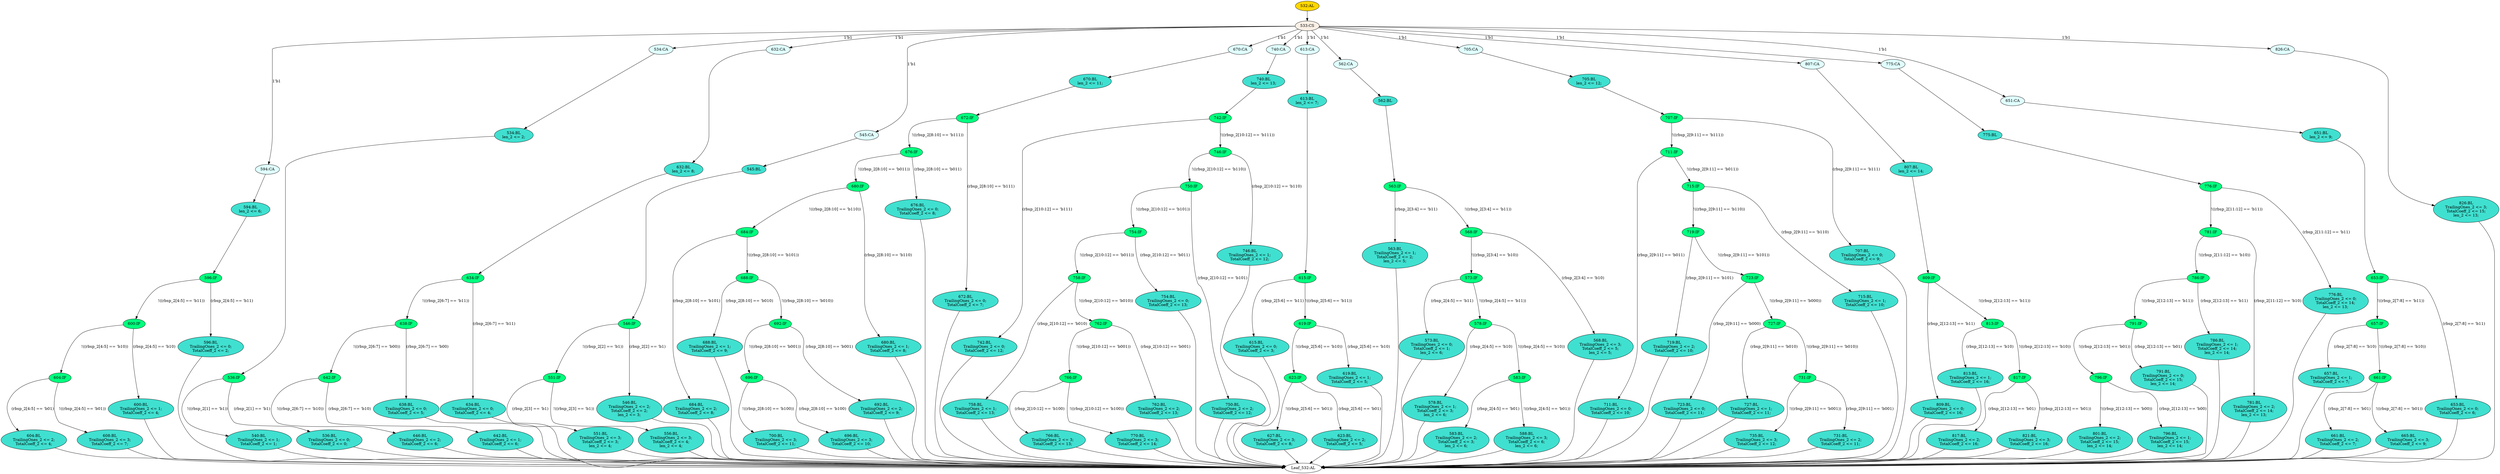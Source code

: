 strict digraph "" {
	node [label="\N"];
	"613:BL"	 [ast="<pyverilog.vparser.ast.Block object at 0x7f204c6dd0d0>",
		fillcolor=turquoise,
		label="613:BL
len_2 <= 7;",
		statements="[<pyverilog.vparser.ast.NonblockingSubstitution object at 0x7f204c598a50>]",
		style=filled,
		typ=Block];
	"615:IF"	 [ast="<pyverilog.vparser.ast.IfStatement object at 0x7f204c6dd510>",
		fillcolor=springgreen,
		label="615:IF",
		statements="[]",
		style=filled,
		typ=IfStatement];
	"613:BL" -> "615:IF"	 [cond="[]",
		lineno=None];
	"719:IF"	 [ast="<pyverilog.vparser.ast.IfStatement object at 0x7f204c6e0e90>",
		fillcolor=springgreen,
		label="719:IF",
		statements="[]",
		style=filled,
		typ=IfStatement];
	"719:BL"	 [ast="<pyverilog.vparser.ast.Block object at 0x7f204c735190>",
		fillcolor=turquoise,
		label="719:BL
TrailingOnes_2 <= 2;
TotalCoeff_2 <= 10;",
		statements="[<pyverilog.vparser.ast.NonblockingSubstitution object at 0x7f204c7351d0>, <pyverilog.vparser.ast.NonblockingSubstitution object \
at 0x7f204c735350>]",
		style=filled,
		typ=Block];
	"719:IF" -> "719:BL"	 [cond="['rbsp_2']",
		label="(rbsp_2[9:11] == 'b101)",
		lineno=719];
	"723:IF"	 [ast="<pyverilog.vparser.ast.IfStatement object at 0x7f204c6e0ed0>",
		fillcolor=springgreen,
		label="723:IF",
		statements="[]",
		style=filled,
		typ=IfStatement];
	"719:IF" -> "723:IF"	 [cond="['rbsp_2']",
		label="!((rbsp_2[9:11] == 'b101))",
		lineno=719];
	"758:IF"	 [ast="<pyverilog.vparser.ast.IfStatement object at 0x7f204c74edd0>",
		fillcolor=springgreen,
		label="758:IF",
		statements="[]",
		style=filled,
		typ=IfStatement];
	"758:BL"	 [ast="<pyverilog.vparser.ast.Block object at 0x7f204c749a90>",
		fillcolor=turquoise,
		label="758:BL
TrailingOnes_2 <= 1;
TotalCoeff_2 <= 13;",
		statements="[<pyverilog.vparser.ast.NonblockingSubstitution object at 0x7f204c749790>, <pyverilog.vparser.ast.NonblockingSubstitution object \
at 0x7f204c749910>]",
		style=filled,
		typ=Block];
	"758:IF" -> "758:BL"	 [cond="['rbsp_2']",
		label="(rbsp_2[10:12] == 'b010)",
		lineno=758];
	"762:IF"	 [ast="<pyverilog.vparser.ast.IfStatement object at 0x7f204c74ee10>",
		fillcolor=springgreen,
		label="762:IF",
		statements="[]",
		style=filled,
		typ=IfStatement];
	"758:IF" -> "762:IF"	 [cond="['rbsp_2']",
		label="!((rbsp_2[10:12] == 'b010))",
		lineno=758];
	"573:IF"	 [ast="<pyverilog.vparser.ast.IfStatement object at 0x7f204c735650>",
		fillcolor=springgreen,
		label="573:IF",
		statements="[]",
		style=filled,
		typ=IfStatement];
	"573:BL"	 [ast="<pyverilog.vparser.ast.Block object at 0x7f204c7227d0>",
		fillcolor=turquoise,
		label="573:BL
TrailingOnes_2 <= 0;
TotalCoeff_2 <= 1;
len_2 <= 6;",
		statements="[<pyverilog.vparser.ast.NonblockingSubstitution object at 0x7f204c722810>, <pyverilog.vparser.ast.NonblockingSubstitution object \
at 0x7f204c722990>, <pyverilog.vparser.ast.NonblockingSubstitution object at 0x7f204c722b10>]",
		style=filled,
		typ=Block];
	"573:IF" -> "573:BL"	 [cond="['rbsp_2']",
		label="(rbsp_2[4:5] == 'b11)",
		lineno=573];
	"578:IF"	 [ast="<pyverilog.vparser.ast.IfStatement object at 0x7f204c735690>",
		fillcolor=springgreen,
		label="578:IF",
		statements="[]",
		style=filled,
		typ=IfStatement];
	"573:IF" -> "578:IF"	 [cond="['rbsp_2']",
		label="!((rbsp_2[4:5] == 'b11))",
		lineno=573];
	"578:BL"	 [ast="<pyverilog.vparser.ast.Block object at 0x7f204c7221d0>",
		fillcolor=turquoise,
		label="578:BL
TrailingOnes_2 <= 1;
TotalCoeff_2 <= 3;
len_2 <= 6;",
		statements="[<pyverilog.vparser.ast.NonblockingSubstitution object at 0x7f204c722210>, <pyverilog.vparser.ast.NonblockingSubstitution object \
at 0x7f204c722390>, <pyverilog.vparser.ast.NonblockingSubstitution object at 0x7f204c722510>]",
		style=filled,
		typ=Block];
	"Leaf_532:AL"	 [def_var="['TotalCoeff_2', 'TrailingOnes_2', 'len_2']",
		label="Leaf_532:AL"];
	"578:BL" -> "Leaf_532:AL"	 [cond="[]",
		lineno=None];
	"813:BL"	 [ast="<pyverilog.vparser.ast.Block object at 0x7f204c737110>",
		fillcolor=turquoise,
		label="813:BL
TrailingOnes_2 <= 1;
TotalCoeff_2 <= 16;",
		statements="[<pyverilog.vparser.ast.NonblockingSubstitution object at 0x7f204c722dd0>, <pyverilog.vparser.ast.NonblockingSubstitution object \
at 0x7f204c722f50>]",
		style=filled,
		typ=Block];
	"813:BL" -> "Leaf_532:AL"	 [cond="[]",
		lineno=None];
	"796:IF"	 [ast="<pyverilog.vparser.ast.IfStatement object at 0x7f204c737150>",
		fillcolor=springgreen,
		label="796:IF",
		statements="[]",
		style=filled,
		typ=IfStatement];
	"801:BL"	 [ast="<pyverilog.vparser.ast.Block object at 0x7f204c737190>",
		fillcolor=turquoise,
		label="801:BL
TrailingOnes_2 <= 2;
TotalCoeff_2 <= 15;
len_2 <= 14;",
		statements="[<pyverilog.vparser.ast.NonblockingSubstitution object at 0x7f204c7371d0>, <pyverilog.vparser.ast.NonblockingSubstitution object \
at 0x7f204c737350>, <pyverilog.vparser.ast.NonblockingSubstitution object at 0x7f204c7374d0>]",
		style=filled,
		typ=Block];
	"796:IF" -> "801:BL"	 [cond="['rbsp_2']",
		label="!((rbsp_2[12:13] == 'b00))",
		lineno=796];
	"796:BL"	 [ast="<pyverilog.vparser.ast.Block object at 0x7f204c737610>",
		fillcolor=turquoise,
		label="796:BL
TrailingOnes_2 <= 1;
TotalCoeff_2 <= 15;
len_2 <= 14;",
		statements="[<pyverilog.vparser.ast.NonblockingSubstitution object at 0x7f204c737650>, <pyverilog.vparser.ast.NonblockingSubstitution object \
at 0x7f204c7377d0>, <pyverilog.vparser.ast.NonblockingSubstitution object at 0x7f204c737950>]",
		style=filled,
		typ=Block];
	"796:IF" -> "796:BL"	 [cond="['rbsp_2']",
		label="(rbsp_2[12:13] == 'b00)",
		lineno=796];
	"646:BL"	 [ast="<pyverilog.vparser.ast.Block object at 0x7f204c737f10>",
		fillcolor=turquoise,
		label="646:BL
TrailingOnes_2 <= 2;
TotalCoeff_2 <= 6;",
		statements="[<pyverilog.vparser.ast.NonblockingSubstitution object at 0x7f204c737c10>, <pyverilog.vparser.ast.NonblockingSubstitution object \
at 0x7f204c737d90>]",
		style=filled,
		typ=Block];
	"646:BL" -> "Leaf_532:AL"	 [cond="[]",
		lineno=None];
	"711:IF"	 [ast="<pyverilog.vparser.ast.IfStatement object at 0x7f204c561f50>",
		fillcolor=springgreen,
		label="711:IF",
		statements="[]",
		style=filled,
		typ=IfStatement];
	"711:BL"	 [ast="<pyverilog.vparser.ast.Block object at 0x7f204c56a190>",
		fillcolor=turquoise,
		label="711:BL
TrailingOnes_2 <= 0;
TotalCoeff_2 <= 10;",
		statements="[<pyverilog.vparser.ast.NonblockingSubstitution object at 0x7f204c56a1d0>, <pyverilog.vparser.ast.NonblockingSubstitution object \
at 0x7f204c56a350>]",
		style=filled,
		typ=Block];
	"711:IF" -> "711:BL"	 [cond="['rbsp_2']",
		label="(rbsp_2[9:11] == 'b011)",
		lineno=711];
	"715:IF"	 [ast="<pyverilog.vparser.ast.IfStatement object at 0x7f204c561f90>",
		fillcolor=springgreen,
		label="715:IF",
		statements="[]",
		style=filled,
		typ=IfStatement];
	"711:IF" -> "715:IF"	 [cond="['rbsp_2']",
		label="!((rbsp_2[9:11] == 'b011))",
		lineno=711];
	"700:BL"	 [ast="<pyverilog.vparser.ast.Block object at 0x7f204c745150>",
		fillcolor=turquoise,
		label="700:BL
TrailingOnes_2 <= 3;
TotalCoeff_2 <= 11;",
		statements="[<pyverilog.vparser.ast.NonblockingSubstitution object at 0x7f204c745190>, <pyverilog.vparser.ast.NonblockingSubstitution object \
at 0x7f204c745310>]",
		style=filled,
		typ=Block];
	"700:BL" -> "Leaf_532:AL"	 [cond="[]",
		lineno=None];
	"540:BL"	 [ast="<pyverilog.vparser.ast.Block object at 0x7f204c754950>",
		fillcolor=turquoise,
		label="540:BL
TrailingOnes_2 <= 1;
TotalCoeff_2 <= 1;",
		statements="[<pyverilog.vparser.ast.NonblockingSubstitution object at 0x7f204c754650>, <pyverilog.vparser.ast.NonblockingSubstitution object \
at 0x7f204c7547d0>]",
		style=filled,
		typ=Block];
	"540:BL" -> "Leaf_532:AL"	 [cond="[]",
		lineno=None];
	"583:BL"	 [ast="<pyverilog.vparser.ast.Block object at 0x7f204c735b90>",
		fillcolor=turquoise,
		label="583:BL
TrailingOnes_2 <= 2;
TotalCoeff_2 <= 3;
len_2 <= 6;",
		statements="[<pyverilog.vparser.ast.NonblockingSubstitution object at 0x7f204c735bd0>, <pyverilog.vparser.ast.NonblockingSubstitution object \
at 0x7f204c735d50>, <pyverilog.vparser.ast.NonblockingSubstitution object at 0x7f204c735ed0>]",
		style=filled,
		typ=Block];
	"583:BL" -> "Leaf_532:AL"	 [cond="[]",
		lineno=None];
	"707:BL"	 [ast="<pyverilog.vparser.ast.Block object at 0x7f204c754c90>",
		fillcolor=turquoise,
		label="707:BL
TrailingOnes_2 <= 0;
TotalCoeff_2 <= 9;",
		statements="[<pyverilog.vparser.ast.NonblockingSubstitution object at 0x7f204c754990>, <pyverilog.vparser.ast.NonblockingSubstitution object \
at 0x7f204c754b10>]",
		style=filled,
		typ=Block];
	"707:BL" -> "Leaf_532:AL"	 [cond="[]",
		lineno=None];
	"604:BL"	 [ast="<pyverilog.vparser.ast.Block object at 0x7f204c754fd0>",
		fillcolor=turquoise,
		label="604:BL
TrailingOnes_2 <= 2;
TotalCoeff_2 <= 4;",
		statements="[<pyverilog.vparser.ast.NonblockingSubstitution object at 0x7f204c754cd0>, <pyverilog.vparser.ast.NonblockingSubstitution object \
at 0x7f204c754e50>]",
		style=filled,
		typ=Block];
	"604:BL" -> "Leaf_532:AL"	 [cond="[]",
		lineno=None];
	"754:BL"	 [ast="<pyverilog.vparser.ast.Block object at 0x7f204c727350>",
		fillcolor=turquoise,
		label="754:BL
TrailingOnes_2 <= 0;
TotalCoeff_2 <= 13;",
		statements="[<pyverilog.vparser.ast.NonblockingSubstitution object at 0x7f204c727050>, <pyverilog.vparser.ast.NonblockingSubstitution object \
at 0x7f204c7271d0>]",
		style=filled,
		typ=Block];
	"754:BL" -> "Leaf_532:AL"	 [cond="[]",
		lineno=None];
	"758:BL" -> "Leaf_532:AL"	 [cond="[]",
		lineno=None];
	"623:IF"	 [ast="<pyverilog.vparser.ast.IfStatement object at 0x7f204c6ddc50>",
		fillcolor=springgreen,
		label="623:IF",
		statements="[]",
		style=filled,
		typ=IfStatement];
	"627:BL"	 [ast="<pyverilog.vparser.ast.Block object at 0x7f204c6ddc90>",
		fillcolor=turquoise,
		label="627:BL
TrailingOnes_2 <= 3;
TotalCoeff_2 <= 8;",
		statements="[<pyverilog.vparser.ast.NonblockingSubstitution object at 0x7f204c6ddcd0>, <pyverilog.vparser.ast.NonblockingSubstitution object \
at 0x7f204c6dde50>]",
		style=filled,
		typ=Block];
	"623:IF" -> "627:BL"	 [cond="['rbsp_2']",
		label="!((rbsp_2[5:6] == 'b01))",
		lineno=623];
	"623:BL"	 [ast="<pyverilog.vparser.ast.Block object at 0x7f204c6e0050>",
		fillcolor=turquoise,
		label="623:BL
TrailingOnes_2 <= 2;
TotalCoeff_2 <= 5;",
		statements="[<pyverilog.vparser.ast.NonblockingSubstitution object at 0x7f204c6e0090>, <pyverilog.vparser.ast.NonblockingSubstitution object \
at 0x7f204c6e0210>]",
		style=filled,
		typ=Block];
	"623:IF" -> "623:BL"	 [cond="['rbsp_2']",
		label="(rbsp_2[5:6] == 'b01)",
		lineno=623];
	"742:BL"	 [ast="<pyverilog.vparser.ast.Block object at 0x7f204c727690>",
		fillcolor=turquoise,
		label="742:BL
TrailingOnes_2 <= 0;
TotalCoeff_2 <= 12;",
		statements="[<pyverilog.vparser.ast.NonblockingSubstitution object at 0x7f204c727390>, <pyverilog.vparser.ast.NonblockingSubstitution object \
at 0x7f204c727510>]",
		style=filled,
		typ=Block];
	"742:BL" -> "Leaf_532:AL"	 [cond="[]",
		lineno=None];
	"661:BL"	 [ast="<pyverilog.vparser.ast.Block object at 0x7f204c7279d0>",
		fillcolor=turquoise,
		label="661:BL
TrailingOnes_2 <= 2;
TotalCoeff_2 <= 7;",
		statements="[<pyverilog.vparser.ast.NonblockingSubstitution object at 0x7f204c7276d0>, <pyverilog.vparser.ast.NonblockingSubstitution object \
at 0x7f204c727850>]",
		style=filled,
		typ=Block];
	"661:BL" -> "Leaf_532:AL"	 [cond="[]",
		lineno=None];
	"594:CA"	 [ast="<pyverilog.vparser.ast.Case object at 0x7f204c727a10>",
		fillcolor=lightcyan,
		label="594:CA",
		statements="[]",
		style=filled,
		typ=Case];
	"594:BL"	 [ast="<pyverilog.vparser.ast.Block object at 0x7f204c727b10>",
		fillcolor=turquoise,
		label="594:BL
len_2 <= 6;",
		statements="[<pyverilog.vparser.ast.NonblockingSubstitution object at 0x7f204c727b50>]",
		style=filled,
		typ=Block];
	"594:CA" -> "594:BL"	 [cond="[]",
		lineno=None];
	"670:BL"	 [ast="<pyverilog.vparser.ast.Block object at 0x7f204c72cad0>",
		fillcolor=turquoise,
		label="670:BL
len_2 <= 11;",
		statements="[<pyverilog.vparser.ast.NonblockingSubstitution object at 0x7f204c72cb10>]",
		style=filled,
		typ=Block];
	"672:IF"	 [ast="<pyverilog.vparser.ast.IfStatement object at 0x7f204c737f50>",
		fillcolor=springgreen,
		label="672:IF",
		statements="[]",
		style=filled,
		typ=IfStatement];
	"670:BL" -> "672:IF"	 [cond="[]",
		lineno=None];
	"786:IF"	 [ast="<pyverilog.vparser.ast.IfStatement object at 0x7f204c73ac50>",
		fillcolor=springgreen,
		label="786:IF",
		statements="[]",
		style=filled,
		typ=IfStatement];
	"791:IF"	 [ast="<pyverilog.vparser.ast.IfStatement object at 0x7f204c73ac90>",
		fillcolor=springgreen,
		label="791:IF",
		statements="[]",
		style=filled,
		typ=IfStatement];
	"786:IF" -> "791:IF"	 [cond="['rbsp_2']",
		label="!((rbsp_2[12:13] == 'b11))",
		lineno=786];
	"786:BL"	 [ast="<pyverilog.vparser.ast.Block object at 0x7f204c741310>",
		fillcolor=turquoise,
		label="786:BL
TrailingOnes_2 <= 1;
TotalCoeff_2 <= 14;
len_2 <= 14;",
		statements="[<pyverilog.vparser.ast.NonblockingSubstitution object at 0x7f204c741350>, <pyverilog.vparser.ast.NonblockingSubstitution object \
at 0x7f204c7414d0>, <pyverilog.vparser.ast.NonblockingSubstitution object at 0x7f204c741650>]",
		style=filled,
		typ=Block];
	"786:IF" -> "786:BL"	 [cond="['rbsp_2']",
		label="(rbsp_2[12:13] == 'b11)",
		lineno=786];
	"807:BL"	 [ast="<pyverilog.vparser.ast.Block object at 0x7f204c741a50>",
		fillcolor=turquoise,
		label="807:BL
len_2 <= 14;",
		statements="[<pyverilog.vparser.ast.NonblockingSubstitution object at 0x7f204c741910>]",
		style=filled,
		typ=Block];
	"809:IF"	 [ast="<pyverilog.vparser.ast.IfStatement object at 0x7f204c741a90>",
		fillcolor=springgreen,
		label="809:IF",
		statements="[]",
		style=filled,
		typ=IfStatement];
	"807:BL" -> "809:IF"	 [cond="[]",
		lineno=None];
	"583:IF"	 [ast="<pyverilog.vparser.ast.IfStatement object at 0x7f204c7356d0>",
		fillcolor=springgreen,
		label="583:IF",
		statements="[]",
		style=filled,
		typ=IfStatement];
	"583:IF" -> "583:BL"	 [cond="['rbsp_2']",
		label="(rbsp_2[4:5] == 'b01)",
		lineno=583];
	"588:BL"	 [ast="<pyverilog.vparser.ast.Block object at 0x7f204c735710>",
		fillcolor=turquoise,
		label="588:BL
TrailingOnes_2 <= 3;
TotalCoeff_2 <= 6;
len_2 <= 6;",
		statements="[<pyverilog.vparser.ast.NonblockingSubstitution object at 0x7f204c735750>, <pyverilog.vparser.ast.NonblockingSubstitution object \
at 0x7f204c7358d0>, <pyverilog.vparser.ast.NonblockingSubstitution object at 0x7f204c735a50>]",
		style=filled,
		typ=Block];
	"583:IF" -> "588:BL"	 [cond="['rbsp_2']",
		label="!((rbsp_2[4:5] == 'b01))",
		lineno=583];
	"727:BL"	 [ast="<pyverilog.vparser.ast.Block object at 0x7f204c7447d0>",
		fillcolor=turquoise,
		label="727:BL
TrailingOnes_2 <= 1;
TotalCoeff_2 <= 11;",
		statements="[<pyverilog.vparser.ast.NonblockingSubstitution object at 0x7f204c744810>, <pyverilog.vparser.ast.NonblockingSubstitution object \
at 0x7f204c744990>]",
		style=filled,
		typ=Block];
	"727:BL" -> "Leaf_532:AL"	 [cond="[]",
		lineno=None];
	"596:IF"	 [ast="<pyverilog.vparser.ast.IfStatement object at 0x7f204c727c90>",
		fillcolor=springgreen,
		label="596:IF",
		statements="[]",
		style=filled,
		typ=IfStatement];
	"594:BL" -> "596:IF"	 [cond="[]",
		lineno=None];
	"775:BL"	 [ast="<pyverilog.vparser.ast.Block object at 0x7f204c74ad10>",
		fillcolor=turquoise,
		label="775:BL",
		statements="[]",
		style=filled,
		typ=Block];
	"776:IF"	 [ast="<pyverilog.vparser.ast.IfStatement object at 0x7f204c74ad50>",
		fillcolor=springgreen,
		label="776:IF",
		statements="[]",
		style=filled,
		typ=IfStatement];
	"775:BL" -> "776:IF"	 [cond="[]",
		lineno=None];
	"719:BL" -> "Leaf_532:AL"	 [cond="[]",
		lineno=None];
	"791:IF" -> "796:IF"	 [cond="['rbsp_2']",
		label="!((rbsp_2[12:13] == 'b01))",
		lineno=791];
	"791:BL"	 [ast="<pyverilog.vparser.ast.Block object at 0x7f204c73acd0>",
		fillcolor=turquoise,
		label="791:BL
TrailingOnes_2 <= 0;
TotalCoeff_2 <= 15;
len_2 <= 14;",
		statements="[<pyverilog.vparser.ast.NonblockingSubstitution object at 0x7f204c73ad10>, <pyverilog.vparser.ast.NonblockingSubstitution object \
at 0x7f204c73ae90>, <pyverilog.vparser.ast.NonblockingSubstitution object at 0x7f204c741050>]",
		style=filled,
		typ=Block];
	"791:IF" -> "791:BL"	 [cond="['rbsp_2']",
		label="(rbsp_2[12:13] == 'b01)",
		lineno=791];
	"766:IF"	 [ast="<pyverilog.vparser.ast.IfStatement object at 0x7f204c723a10>",
		fillcolor=springgreen,
		label="766:IF",
		statements="[]",
		style=filled,
		typ=IfStatement];
	"766:BL"	 [ast="<pyverilog.vparser.ast.Block object at 0x7f204c723d90>",
		fillcolor=turquoise,
		label="766:BL
TrailingOnes_2 <= 3;
TotalCoeff_2 <= 13;",
		statements="[<pyverilog.vparser.ast.NonblockingSubstitution object at 0x7f204c723dd0>, <pyverilog.vparser.ast.NonblockingSubstitution object \
at 0x7f204c723f50>]",
		style=filled,
		typ=Block];
	"766:IF" -> "766:BL"	 [cond="['rbsp_2']",
		label="(rbsp_2[10:12] == 'b100)",
		lineno=766];
	"770:BL"	 [ast="<pyverilog.vparser.ast.Block object at 0x7f204c723a50>",
		fillcolor=turquoise,
		label="770:BL
TrailingOnes_2 <= 3;
TotalCoeff_2 <= 14;",
		statements="[<pyverilog.vparser.ast.NonblockingSubstitution object at 0x7f204c723a90>, <pyverilog.vparser.ast.NonblockingSubstitution object \
at 0x7f204c723c10>]",
		style=filled,
		typ=Block];
	"766:IF" -> "770:BL"	 [cond="['rbsp_2']",
		label="!((rbsp_2[10:12] == 'b100))",
		lineno=766];
	"642:IF"	 [ast="<pyverilog.vparser.ast.IfStatement object at 0x7f204c749290>",
		fillcolor=springgreen,
		label="642:IF",
		statements="[]",
		style=filled,
		typ=IfStatement];
	"642:IF" -> "646:BL"	 [cond="['rbsp_2']",
		label="!((rbsp_2[6:7] == 'b10))",
		lineno=642];
	"642:BL"	 [ast="<pyverilog.vparser.ast.Block object at 0x7f204c7492d0>",
		fillcolor=turquoise,
		label="642:BL
TrailingOnes_2 <= 1;
TotalCoeff_2 <= 6;",
		statements="[<pyverilog.vparser.ast.NonblockingSubstitution object at 0x7f204c749310>, <pyverilog.vparser.ast.NonblockingSubstitution object \
at 0x7f204c749490>]",
		style=filled,
		typ=Block];
	"642:IF" -> "642:BL"	 [cond="['rbsp_2']",
		label="(rbsp_2[6:7] == 'b10)",
		lineno=642];
	"563:BL"	 [ast="<pyverilog.vparser.ast.Block object at 0x7f204c72a1d0>",
		fillcolor=turquoise,
		label="563:BL
TrailingOnes_2 <= 1;
TotalCoeff_2 <= 2;
len_2 <= 5;",
		statements="[<pyverilog.vparser.ast.NonblockingSubstitution object at 0x7f204c72a210>, <pyverilog.vparser.ast.NonblockingSubstitution object \
at 0x7f204c72a390>, <pyverilog.vparser.ast.NonblockingSubstitution object at 0x7f204c72a510>]",
		style=filled,
		typ=Block];
	"563:BL" -> "Leaf_532:AL"	 [cond="[]",
		lineno=None];
	"627:BL" -> "Leaf_532:AL"	 [cond="[]",
		lineno=None];
	"534:CA"	 [ast="<pyverilog.vparser.ast.Case object at 0x7f204c749ad0>",
		fillcolor=lightcyan,
		label="534:CA",
		statements="[]",
		style=filled,
		typ=Case];
	"534:BL"	 [ast="<pyverilog.vparser.ast.Block object at 0x7f204c749bd0>",
		fillcolor=turquoise,
		label="534:BL
len_2 <= 2;",
		statements="[<pyverilog.vparser.ast.NonblockingSubstitution object at 0x7f204c749c10>]",
		style=filled,
		typ=Block];
	"534:CA" -> "534:BL"	 [cond="[]",
		lineno=None];
	"632:BL"	 [ast="<pyverilog.vparser.ast.Block object at 0x7f204c74e390>",
		fillcolor=turquoise,
		label="632:BL
len_2 <= 8;",
		statements="[<pyverilog.vparser.ast.NonblockingSubstitution object at 0x7f204c74e250>]",
		style=filled,
		typ=Block];
	"634:IF"	 [ast="<pyverilog.vparser.ast.IfStatement object at 0x7f204c74e3d0>",
		fillcolor=springgreen,
		label="634:IF",
		statements="[]",
		style=filled,
		typ=IfStatement];
	"632:BL" -> "634:IF"	 [cond="[]",
		lineno=None];
	"588:BL" -> "Leaf_532:AL"	 [cond="[]",
		lineno=None];
	"604:IF"	 [ast="<pyverilog.vparser.ast.IfStatement object at 0x7f204c727d10>",
		fillcolor=springgreen,
		label="604:IF",
		statements="[]",
		style=filled,
		typ=IfStatement];
	"604:IF" -> "604:BL"	 [cond="['rbsp_2']",
		label="(rbsp_2[4:5] == 'b01)",
		lineno=604];
	"608:BL"	 [ast="<pyverilog.vparser.ast.Block object at 0x7f204c727d50>",
		fillcolor=turquoise,
		label="608:BL
TrailingOnes_2 <= 3;
TotalCoeff_2 <= 7;",
		statements="[<pyverilog.vparser.ast.NonblockingSubstitution object at 0x7f204c727d90>, <pyverilog.vparser.ast.NonblockingSubstitution object \
at 0x7f204c727f10>]",
		style=filled,
		typ=Block];
	"604:IF" -> "608:BL"	 [cond="['rbsp_2']",
		label="!((rbsp_2[4:5] == 'b01))",
		lineno=604];
	"632:CA"	 [ast="<pyverilog.vparser.ast.Case object at 0x7f204c561250>",
		fillcolor=lightcyan,
		label="632:CA",
		statements="[]",
		style=filled,
		typ=Case];
	"632:CA" -> "632:BL"	 [cond="[]",
		lineno=None];
	"676:IF"	 [ast="<pyverilog.vparser.ast.IfStatement object at 0x7f204c737f90>",
		fillcolor=springgreen,
		label="676:IF",
		statements="[]",
		style=filled,
		typ=IfStatement];
	"680:IF"	 [ast="<pyverilog.vparser.ast.IfStatement object at 0x7f204c737fd0>",
		fillcolor=springgreen,
		label="680:IF",
		statements="[]",
		style=filled,
		typ=IfStatement];
	"676:IF" -> "680:IF"	 [cond="['rbsp_2']",
		label="!((rbsp_2[8:10] == 'b011))",
		lineno=676];
	"676:BL"	 [ast="<pyverilog.vparser.ast.Block object at 0x7f204c73bc90>",
		fillcolor=turquoise,
		label="676:BL
TrailingOnes_2 <= 0;
TotalCoeff_2 <= 8;",
		statements="[<pyverilog.vparser.ast.NonblockingSubstitution object at 0x7f204c73bcd0>, <pyverilog.vparser.ast.NonblockingSubstitution object \
at 0x7f204c73be50>]",
		style=filled,
		typ=Block];
	"676:IF" -> "676:BL"	 [cond="['rbsp_2']",
		label="(rbsp_2[8:10] == 'b011)",
		lineno=676];
	"696:BL"	 [ast="<pyverilog.vparser.ast.Block object at 0x7f204c745490>",
		fillcolor=turquoise,
		label="696:BL
TrailingOnes_2 <= 3;
TotalCoeff_2 <= 10;",
		statements="[<pyverilog.vparser.ast.NonblockingSubstitution object at 0x7f204c7454d0>, <pyverilog.vparser.ast.NonblockingSubstitution object \
at 0x7f204c745650>]",
		style=filled,
		typ=Block];
	"696:BL" -> "Leaf_532:AL"	 [cond="[]",
		lineno=None];
	"600:IF"	 [ast="<pyverilog.vparser.ast.IfStatement object at 0x7f204c727cd0>",
		fillcolor=springgreen,
		label="600:IF",
		statements="[]",
		style=filled,
		typ=IfStatement];
	"600:IF" -> "604:IF"	 [cond="['rbsp_2']",
		label="!((rbsp_2[4:5] == 'b10))",
		lineno=600];
	"600:BL"	 [ast="<pyverilog.vparser.ast.Block object at 0x7f204c73a250>",
		fillcolor=turquoise,
		label="600:BL
TrailingOnes_2 <= 1;
TotalCoeff_2 <= 4;",
		statements="[<pyverilog.vparser.ast.NonblockingSubstitution object at 0x7f204c73a290>, <pyverilog.vparser.ast.NonblockingSubstitution object \
at 0x7f204c73a410>]",
		style=filled,
		typ=Block];
	"600:IF" -> "600:BL"	 [cond="['rbsp_2']",
		label="(rbsp_2[4:5] == 'b10)",
		lineno=600];
	"545:CA"	 [ast="<pyverilog.vparser.ast.Case object at 0x7f204c72a7d0>",
		fillcolor=lightcyan,
		label="545:CA",
		statements="[]",
		style=filled,
		typ=Case];
	"545:BL"	 [ast="<pyverilog.vparser.ast.Block object at 0x7f204c72a8d0>",
		fillcolor=turquoise,
		label="545:BL",
		statements="[]",
		style=filled,
		typ=Block];
	"545:CA" -> "545:BL"	 [cond="[]",
		lineno=None];
	"670:CA"	 [ast="<pyverilog.vparser.ast.Case object at 0x7f204c72c9d0>",
		fillcolor=lightcyan,
		label="670:CA",
		statements="[]",
		style=filled,
		typ=Case];
	"670:CA" -> "670:BL"	 [cond="[]",
		lineno=None];
	"657:BL"	 [ast="<pyverilog.vparser.ast.Block object at 0x7f204c72cf50>",
		fillcolor=turquoise,
		label="657:BL
TrailingOnes_2 <= 1;
TotalCoeff_2 <= 7;",
		statements="[<pyverilog.vparser.ast.NonblockingSubstitution object at 0x7f204c72cc50>, <pyverilog.vparser.ast.NonblockingSubstitution object \
at 0x7f204c72cdd0>]",
		style=filled,
		typ=Block];
	"657:BL" -> "Leaf_532:AL"	 [cond="[]",
		lineno=None];
	"801:BL" -> "Leaf_532:AL"	 [cond="[]",
		lineno=None];
	"661:IF"	 [ast="<pyverilog.vparser.ast.IfStatement object at 0x7f204c72cf90>",
		fillcolor=springgreen,
		label="661:IF",
		statements="[]",
		style=filled,
		typ=IfStatement];
	"661:IF" -> "661:BL"	 [cond="['rbsp_2']",
		label="(rbsp_2[7:8] == 'b01)",
		lineno=661];
	"665:BL"	 [ast="<pyverilog.vparser.ast.Block object at 0x7f204c72cfd0>",
		fillcolor=turquoise,
		label="665:BL
TrailingOnes_2 <= 3;
TotalCoeff_2 <= 9;",
		statements="[<pyverilog.vparser.ast.NonblockingSubstitution object at 0x7f204c556050>, <pyverilog.vparser.ast.NonblockingSubstitution object \
at 0x7f204c5561d0>]",
		style=filled,
		typ=Block];
	"661:IF" -> "665:BL"	 [cond="['rbsp_2']",
		label="!((rbsp_2[7:8] == 'b01))",
		lineno=661];
	"740:BL"	 [ast="<pyverilog.vparser.ast.Block object at 0x7f204c556610>",
		fillcolor=turquoise,
		label="740:BL
len_2 <= 13;",
		statements="[<pyverilog.vparser.ast.NonblockingSubstitution object at 0x7f204c5564d0>]",
		style=filled,
		typ=Block];
	"742:IF"	 [ast="<pyverilog.vparser.ast.IfStatement object at 0x7f204c556650>",
		fillcolor=springgreen,
		label="742:IF",
		statements="[]",
		style=filled,
		typ=IfStatement];
	"740:BL" -> "742:IF"	 [cond="[]",
		lineno=None];
	"766:BL" -> "Leaf_532:AL"	 [cond="[]",
		lineno=None];
	"731:IF"	 [ast="<pyverilog.vparser.ast.IfStatement object at 0x7f204c6e0f50>",
		fillcolor=springgreen,
		label="731:IF",
		statements="[]",
		style=filled,
		typ=IfStatement];
	"735:BL"	 [ast="<pyverilog.vparser.ast.Block object at 0x7f204c6e0f90>",
		fillcolor=turquoise,
		label="735:BL
TrailingOnes_2 <= 3;
TotalCoeff_2 <= 12;",
		statements="[<pyverilog.vparser.ast.NonblockingSubstitution object at 0x7f204c6e0fd0>, <pyverilog.vparser.ast.NonblockingSubstitution object \
at 0x7f204c744190>]",
		style=filled,
		typ=Block];
	"731:IF" -> "735:BL"	 [cond="['rbsp_2']",
		label="!((rbsp_2[9:11] == 'b001))",
		lineno=731];
	"731:BL"	 [ast="<pyverilog.vparser.ast.Block object at 0x7f204c744310>",
		fillcolor=turquoise,
		label="731:BL
TrailingOnes_2 <= 2;
TotalCoeff_2 <= 11;",
		statements="[<pyverilog.vparser.ast.NonblockingSubstitution object at 0x7f204c744350>, <pyverilog.vparser.ast.NonblockingSubstitution object \
at 0x7f204c7444d0>]",
		style=filled,
		typ=Block];
	"731:IF" -> "731:BL"	 [cond="['rbsp_2']",
		label="(rbsp_2[9:11] == 'b001)",
		lineno=731];
	"536:IF"	 [ast="<pyverilog.vparser.ast.IfStatement object at 0x7f204c749d50>",
		fillcolor=springgreen,
		label="536:IF",
		statements="[]",
		style=filled,
		typ=IfStatement];
	"536:IF" -> "540:BL"	 [cond="['rbsp_2']",
		label="!((rbsp_2[1] == 'b1))",
		lineno=536];
	"536:BL"	 [ast="<pyverilog.vparser.ast.Block object at 0x7f204c749d90>",
		fillcolor=turquoise,
		label="536:BL
TrailingOnes_2 <= 0;
TotalCoeff_2 <= 0;",
		statements="[<pyverilog.vparser.ast.NonblockingSubstitution object at 0x7f204c749dd0>, <pyverilog.vparser.ast.NonblockingSubstitution object \
at 0x7f204c749f50>]",
		style=filled,
		typ=Block];
	"536:IF" -> "536:BL"	 [cond="['rbsp_2']",
		label="(rbsp_2[1] == 'b1)",
		lineno=536];
	"562:BL"	 [ast="<pyverilog.vparser.ast.Block object at 0x7f204c556d10>",
		fillcolor=turquoise,
		label="562:BL",
		statements="[]",
		style=filled,
		typ=Block];
	"563:IF"	 [ast="<pyverilog.vparser.ast.IfStatement object at 0x7f204c73eb10>",
		fillcolor=springgreen,
		label="563:IF",
		statements="[]",
		style=filled,
		typ=IfStatement];
	"562:BL" -> "563:IF"	 [cond="[]",
		lineno=None];
	"796:BL" -> "Leaf_532:AL"	 [cond="[]",
		lineno=None];
	"573:BL" -> "Leaf_532:AL"	 [cond="[]",
		lineno=None];
	"578:IF" -> "578:BL"	 [cond="['rbsp_2']",
		label="(rbsp_2[4:5] == 'b10)",
		lineno=578];
	"578:IF" -> "583:IF"	 [cond="['rbsp_2']",
		label="!((rbsp_2[4:5] == 'b10))",
		lineno=578];
	"684:IF"	 [ast="<pyverilog.vparser.ast.IfStatement object at 0x7f204c745050>",
		fillcolor=springgreen,
		label="684:IF",
		statements="[]",
		style=filled,
		typ=IfStatement];
	"684:BL"	 [ast="<pyverilog.vparser.ast.Block object at 0x7f204c73b310>",
		fillcolor=turquoise,
		label="684:BL
TrailingOnes_2 <= 2;
TotalCoeff_2 <= 8;",
		statements="[<pyverilog.vparser.ast.NonblockingSubstitution object at 0x7f204c73b350>, <pyverilog.vparser.ast.NonblockingSubstitution object \
at 0x7f204c73b4d0>]",
		style=filled,
		typ=Block];
	"684:IF" -> "684:BL"	 [cond="['rbsp_2']",
		label="(rbsp_2[8:10] == 'b101)",
		lineno=684];
	"688:IF"	 [ast="<pyverilog.vparser.ast.IfStatement object at 0x7f204c745090>",
		fillcolor=springgreen,
		label="688:IF",
		statements="[]",
		style=filled,
		typ=IfStatement];
	"684:IF" -> "688:IF"	 [cond="['rbsp_2']",
		label="!((rbsp_2[8:10] == 'b101))",
		lineno=684];
	"750:IF"	 [ast="<pyverilog.vparser.ast.IfStatement object at 0x7f204c74ed50>",
		fillcolor=springgreen,
		label="750:IF",
		statements="[]",
		style=filled,
		typ=IfStatement];
	"754:IF"	 [ast="<pyverilog.vparser.ast.IfStatement object at 0x7f204c74ed90>",
		fillcolor=springgreen,
		label="754:IF",
		statements="[]",
		style=filled,
		typ=IfStatement];
	"750:IF" -> "754:IF"	 [cond="['rbsp_2']",
		label="!((rbsp_2[10:12] == 'b101))",
		lineno=750];
	"750:BL"	 [ast="<pyverilog.vparser.ast.Block object at 0x7f204c73e650>",
		fillcolor=turquoise,
		label="750:BL
TrailingOnes_2 <= 2;
TotalCoeff_2 <= 12;",
		statements="[<pyverilog.vparser.ast.NonblockingSubstitution object at 0x7f204c73e690>, <pyverilog.vparser.ast.NonblockingSubstitution object \
at 0x7f204c73e810>]",
		style=filled,
		typ=Block];
	"750:IF" -> "750:BL"	 [cond="['rbsp_2']",
		label="(rbsp_2[10:12] == 'b101)",
		lineno=750];
	"596:IF" -> "600:IF"	 [cond="['rbsp_2']",
		label="!((rbsp_2[4:5] == 'b11))",
		lineno=596];
	"596:BL"	 [ast="<pyverilog.vparser.ast.Block object at 0x7f204c73a710>",
		fillcolor=turquoise,
		label="596:BL
TrailingOnes_2 <= 0;
TotalCoeff_2 <= 2;",
		statements="[<pyverilog.vparser.ast.NonblockingSubstitution object at 0x7f204c73a750>, <pyverilog.vparser.ast.NonblockingSubstitution object \
at 0x7f204c73a8d0>]",
		style=filled,
		typ=Block];
	"596:IF" -> "596:BL"	 [cond="['rbsp_2']",
		label="(rbsp_2[4:5] == 'b11)",
		lineno=596];
	"615:BL"	 [ast="<pyverilog.vparser.ast.Block object at 0x7f204c6e09d0>",
		fillcolor=turquoise,
		label="615:BL
TrailingOnes_2 <= 0;
TotalCoeff_2 <= 3;",
		statements="[<pyverilog.vparser.ast.NonblockingSubstitution object at 0x7f204c6e0a10>, <pyverilog.vparser.ast.NonblockingSubstitution object \
at 0x7f204c6e0b90>]",
		style=filled,
		typ=Block];
	"615:BL" -> "Leaf_532:AL"	 [cond="[]",
		lineno=None];
	"638:IF"	 [ast="<pyverilog.vparser.ast.IfStatement object at 0x7f204c74e410>",
		fillcolor=springgreen,
		label="638:IF",
		statements="[]",
		style=filled,
		typ=IfStatement];
	"638:IF" -> "642:IF"	 [cond="['rbsp_2']",
		label="!((rbsp_2[6:7] == 'b00))",
		lineno=638];
	"638:BL"	 [ast="<pyverilog.vparser.ast.Block object at 0x7f204c74e450>",
		fillcolor=turquoise,
		label="638:BL
TrailingOnes_2 <= 0;
TotalCoeff_2 <= 5;",
		statements="[<pyverilog.vparser.ast.NonblockingSubstitution object at 0x7f204c74e490>, <pyverilog.vparser.ast.NonblockingSubstitution object \
at 0x7f204c74e610>]",
		style=filled,
		typ=Block];
	"638:IF" -> "638:BL"	 [cond="['rbsp_2']",
		label="(rbsp_2[6:7] == 'b00)",
		lineno=638];
	"740:CA"	 [ast="<pyverilog.vparser.ast.Case object at 0x7f204c556d50>",
		fillcolor=lightcyan,
		label="740:CA",
		statements="[]",
		style=filled,
		typ=Case];
	"740:CA" -> "740:BL"	 [cond="[]",
		lineno=None];
	"613:CA"	 [ast="<pyverilog.vparser.ast.Case object at 0x7f204c556e50>",
		fillcolor=lightcyan,
		label="613:CA",
		statements="[]",
		style=filled,
		typ=Case];
	"613:CA" -> "613:BL"	 [cond="[]",
		lineno=None];
	"634:IF" -> "638:IF"	 [cond="['rbsp_2']",
		label="!((rbsp_2[6:7] == 'b11))",
		lineno=634];
	"634:BL"	 [ast="<pyverilog.vparser.ast.Block object at 0x7f204c74e910>",
		fillcolor=turquoise,
		label="634:BL
TrailingOnes_2 <= 0;
TotalCoeff_2 <= 4;",
		statements="[<pyverilog.vparser.ast.NonblockingSubstitution object at 0x7f204c74e950>, <pyverilog.vparser.ast.NonblockingSubstitution object \
at 0x7f204c74ea90>]",
		style=filled,
		typ=Block];
	"634:IF" -> "634:BL"	 [cond="['rbsp_2']",
		label="(rbsp_2[6:7] == 'b11)",
		lineno=634];
	"532:AL"	 [ast="<pyverilog.vparser.ast.Always object at 0x7f204c556f50>",
		clk_sens=False,
		fillcolor=gold,
		label="532:AL",
		sens="['rbsp_2']",
		statements="[]",
		style=filled,
		typ=Always,
		use_var="['rbsp_2']"];
	"533:CS"	 [ast="<pyverilog.vparser.ast.CaseStatement object at 0x7f204c561090>",
		fillcolor=linen,
		label="533:CS",
		statements="[]",
		style=filled,
		typ=CaseStatement];
	"532:AL" -> "533:CS"	 [cond="[]",
		lineno=None];
	"735:BL" -> "Leaf_532:AL"	 [cond="[]",
		lineno=None];
	"546:IF"	 [ast="<pyverilog.vparser.ast.IfStatement object at 0x7f204c72a910>",
		fillcolor=springgreen,
		label="546:IF",
		statements="[]",
		style=filled,
		typ=IfStatement];
	"545:BL" -> "546:IF"	 [cond="[]",
		lineno=None];
	"568:BL"	 [ast="<pyverilog.vparser.ast.Block object at 0x7f204c73eb90>",
		fillcolor=turquoise,
		label="568:BL
TrailingOnes_2 <= 3;
TotalCoeff_2 <= 5;
len_2 <= 5;",
		statements="[<pyverilog.vparser.ast.NonblockingSubstitution object at 0x7f204c73ebd0>, <pyverilog.vparser.ast.NonblockingSubstitution object \
at 0x7f204c73ed50>, <pyverilog.vparser.ast.NonblockingSubstitution object at 0x7f204c73eed0>]",
		style=filled,
		typ=Block];
	"568:BL" -> "Leaf_532:AL"	 [cond="[]",
		lineno=None];
	"551:IF"	 [ast="<pyverilog.vparser.ast.IfStatement object at 0x7f204c72a950>",
		fillcolor=springgreen,
		label="551:IF",
		statements="[]",
		style=filled,
		typ=IfStatement];
	"551:BL"	 [ast="<pyverilog.vparser.ast.Block object at 0x7f204c72ae10>",
		fillcolor=turquoise,
		label="551:BL
TrailingOnes_2 <= 3;
TotalCoeff_2 <= 3;
len_2 <= 4;",
		statements="[<pyverilog.vparser.ast.NonblockingSubstitution object at 0x7f204c72ae50>, <pyverilog.vparser.ast.NonblockingSubstitution object \
at 0x7f204c72afd0>, <pyverilog.vparser.ast.NonblockingSubstitution object at 0x7f204c72c190>]",
		style=filled,
		typ=Block];
	"551:IF" -> "551:BL"	 [cond="['rbsp_2']",
		label="(rbsp_2[3] == 'b1)",
		lineno=551];
	"556:BL"	 [ast="<pyverilog.vparser.ast.Block object at 0x7f204c72a990>",
		fillcolor=turquoise,
		label="556:BL
TrailingOnes_2 <= 3;
TotalCoeff_2 <= 4;
len_2 <= 4;",
		statements="[<pyverilog.vparser.ast.NonblockingSubstitution object at 0x7f204c72a9d0>, <pyverilog.vparser.ast.NonblockingSubstitution object \
at 0x7f204c72ab50>, <pyverilog.vparser.ast.NonblockingSubstitution object at 0x7f204c72acd0>]",
		style=filled,
		typ=Block];
	"551:IF" -> "556:BL"	 [cond="['rbsp_2']",
		label="!((rbsp_2[3] == 'b1))",
		lineno=551];
	"742:IF" -> "742:BL"	 [cond="['rbsp_2']",
		label="(rbsp_2[10:12] == 'b111)",
		lineno=742];
	"746:IF"	 [ast="<pyverilog.vparser.ast.IfStatement object at 0x7f204c556690>",
		fillcolor=springgreen,
		label="746:IF",
		statements="[]",
		style=filled,
		typ=IfStatement];
	"742:IF" -> "746:IF"	 [cond="['rbsp_2']",
		label="!((rbsp_2[10:12] == 'b111))",
		lineno=742];
	"562:CA"	 [ast="<pyverilog.vparser.ast.Case object at 0x7f204c561150>",
		fillcolor=lightcyan,
		label="562:CA",
		statements="[]",
		style=filled,
		typ=Case];
	"562:CA" -> "562:BL"	 [cond="[]",
		lineno=None];
	"684:BL" -> "Leaf_532:AL"	 [cond="[]",
		lineno=None];
	"672:BL"	 [ast="<pyverilog.vparser.ast.Block object at 0x7f204c754190>",
		fillcolor=turquoise,
		label="672:BL
TrailingOnes_2 <= 0;
TotalCoeff_2 <= 7;",
		statements="[<pyverilog.vparser.ast.NonblockingSubstitution object at 0x7f204c7541d0>, <pyverilog.vparser.ast.NonblockingSubstitution object \
at 0x7f204c754350>]",
		style=filled,
		typ=Block];
	"672:BL" -> "Leaf_532:AL"	 [cond="[]",
		lineno=None];
	"546:IF" -> "551:IF"	 [cond="['rbsp_2']",
		label="!((rbsp_2[2] == 'b1))",
		lineno=546];
	"546:BL"	 [ast="<pyverilog.vparser.ast.Block object at 0x7f204c72c410>",
		fillcolor=turquoise,
		label="546:BL
TrailingOnes_2 <= 2;
TotalCoeff_2 <= 2;
len_2 <= 3;",
		statements="[<pyverilog.vparser.ast.NonblockingSubstitution object at 0x7f204c72c450>, <pyverilog.vparser.ast.NonblockingSubstitution object \
at 0x7f204c72c5d0>, <pyverilog.vparser.ast.NonblockingSubstitution object at 0x7f204c72c750>]",
		style=filled,
		typ=Block];
	"546:IF" -> "546:BL"	 [cond="['rbsp_2']",
		label="(rbsp_2[2] == 'b1)",
		lineno=546];
	"754:IF" -> "758:IF"	 [cond="['rbsp_2']",
		label="!((rbsp_2[10:12] == 'b011))",
		lineno=754];
	"754:IF" -> "754:BL"	 [cond="['rbsp_2']",
		label="(rbsp_2[10:12] == 'b011)",
		lineno=754];
	"653:IF"	 [ast="<pyverilog.vparser.ast.IfStatement object at 0x7f204c5615d0>",
		fillcolor=springgreen,
		label="653:IF",
		statements="[]",
		style=filled,
		typ=IfStatement];
	"657:IF"	 [ast="<pyverilog.vparser.ast.IfStatement object at 0x7f204c561610>",
		fillcolor=springgreen,
		label="657:IF",
		statements="[]",
		style=filled,
		typ=IfStatement];
	"653:IF" -> "657:IF"	 [cond="['rbsp_2']",
		label="!((rbsp_2[7:8] == 'b11))",
		lineno=653];
	"653:BL"	 [ast="<pyverilog.vparser.ast.Block object at 0x7f204c5617d0>",
		fillcolor=turquoise,
		label="653:BL
TrailingOnes_2 <= 0;
TotalCoeff_2 <= 6;",
		statements="[<pyverilog.vparser.ast.NonblockingSubstitution object at 0x7f204c561810>, <pyverilog.vparser.ast.NonblockingSubstitution object \
at 0x7f204c561990>]",
		style=filled,
		typ=Block];
	"653:IF" -> "653:BL"	 [cond="['rbsp_2']",
		label="(rbsp_2[7:8] == 'b11)",
		lineno=653];
	"762:IF" -> "766:IF"	 [cond="['rbsp_2']",
		label="!((rbsp_2[10:12] == 'b001))",
		lineno=762];
	"762:BL"	 [ast="<pyverilog.vparser.ast.Block object at 0x7f204c74ee50>",
		fillcolor=turquoise,
		label="762:BL
TrailingOnes_2 <= 2;
TotalCoeff_2 <= 13;",
		statements="[<pyverilog.vparser.ast.NonblockingSubstitution object at 0x7f204c74ee90>, <pyverilog.vparser.ast.NonblockingSubstitution object \
at 0x7f204c73e050>]",
		style=filled,
		typ=Block];
	"762:IF" -> "762:BL"	 [cond="['rbsp_2']",
		label="(rbsp_2[10:12] == 'b001)",
		lineno=762];
	"705:CA"	 [ast="<pyverilog.vparser.ast.Case object at 0x7f204c561c90>",
		fillcolor=lightcyan,
		label="705:CA",
		statements="[]",
		style=filled,
		typ=Case];
	"705:BL"	 [ast="<pyverilog.vparser.ast.Block object at 0x7f204c561d90>",
		fillcolor=turquoise,
		label="705:BL
len_2 <= 12;",
		statements="[<pyverilog.vparser.ast.NonblockingSubstitution object at 0x7f204c561dd0>]",
		style=filled,
		typ=Block];
	"705:CA" -> "705:BL"	 [cond="[]",
		lineno=None];
	"707:IF"	 [ast="<pyverilog.vparser.ast.IfStatement object at 0x7f204c561f10>",
		fillcolor=springgreen,
		label="707:IF",
		statements="[]",
		style=filled,
		typ=IfStatement];
	"707:IF" -> "711:IF"	 [cond="['rbsp_2']",
		label="!((rbsp_2[9:11] == 'b111))",
		lineno=707];
	"707:IF" -> "707:BL"	 [cond="['rbsp_2']",
		label="(rbsp_2[9:11] == 'b111)",
		lineno=707];
	"688:BL"	 [ast="<pyverilog.vparser.ast.Block object at 0x7f204c745e10>",
		fillcolor=turquoise,
		label="688:BL
TrailingOnes_2 <= 1;
TotalCoeff_2 <= 9;",
		statements="[<pyverilog.vparser.ast.NonblockingSubstitution object at 0x7f204c745e50>, <pyverilog.vparser.ast.NonblockingSubstitution object \
at 0x7f204c745fd0>]",
		style=filled,
		typ=Block];
	"688:BL" -> "Leaf_532:AL"	 [cond="[]",
		lineno=None];
	"809:BL"	 [ast="<pyverilog.vparser.ast.Block object at 0x7f204c74a510>",
		fillcolor=turquoise,
		label="809:BL
TrailingOnes_2 <= 0;
TotalCoeff_2 <= 16;",
		statements="[<pyverilog.vparser.ast.NonblockingSubstitution object at 0x7f204c74a550>, <pyverilog.vparser.ast.NonblockingSubstitution object \
at 0x7f204c74a6d0>]",
		style=filled,
		typ=Block];
	"809:IF" -> "809:BL"	 [cond="['rbsp_2']",
		label="(rbsp_2[12:13] == 'b11)",
		lineno=809];
	"813:IF"	 [ast="<pyverilog.vparser.ast.IfStatement object at 0x7f204c741ad0>",
		fillcolor=springgreen,
		label="813:IF",
		statements="[]",
		style=filled,
		typ=IfStatement];
	"809:IF" -> "813:IF"	 [cond="['rbsp_2']",
		label="!((rbsp_2[12:13] == 'b11))",
		lineno=809];
	"623:BL" -> "Leaf_532:AL"	 [cond="[]",
		lineno=None];
	"746:BL"	 [ast="<pyverilog.vparser.ast.Block object at 0x7f204c5566d0>",
		fillcolor=turquoise,
		label="746:BL
TrailingOnes_2 <= 1;
TotalCoeff_2 <= 12;",
		statements="[<pyverilog.vparser.ast.NonblockingSubstitution object at 0x7f204c556710>, <pyverilog.vparser.ast.NonblockingSubstitution object \
at 0x7f204c556890>]",
		style=filled,
		typ=Block];
	"746:BL" -> "Leaf_532:AL"	 [cond="[]",
		lineno=None];
	"551:BL" -> "Leaf_532:AL"	 [cond="[]",
		lineno=None];
	"770:BL" -> "Leaf_532:AL"	 [cond="[]",
		lineno=None];
	"556:BL" -> "Leaf_532:AL"	 [cond="[]",
		lineno=None];
	"634:BL" -> "Leaf_532:AL"	 [cond="[]",
		lineno=None];
	"642:BL" -> "Leaf_532:AL"	 [cond="[]",
		lineno=None];
	"705:BL" -> "707:IF"	 [cond="[]",
		lineno=None];
	"688:IF" -> "688:BL"	 [cond="['rbsp_2']",
		label="(rbsp_2[8:10] == 'b010)",
		lineno=688];
	"692:IF"	 [ast="<pyverilog.vparser.ast.IfStatement object at 0x7f204c7450d0>",
		fillcolor=springgreen,
		label="692:IF",
		statements="[]",
		style=filled,
		typ=IfStatement];
	"688:IF" -> "692:IF"	 [cond="['rbsp_2']",
		label="!((rbsp_2[8:10] == 'b010))",
		lineno=688];
	"781:IF"	 [ast="<pyverilog.vparser.ast.IfStatement object at 0x7f204c74ad90>",
		fillcolor=springgreen,
		label="781:IF",
		statements="[]",
		style=filled,
		typ=IfStatement];
	"781:IF" -> "786:IF"	 [cond="['rbsp_2']",
		label="!((rbsp_2[11:12] == 'b10))",
		lineno=781];
	"781:BL"	 [ast="<pyverilog.vparser.ast.Block object at 0x7f204c74add0>",
		fillcolor=turquoise,
		label="781:BL
TrailingOnes_2 <= 2;
TotalCoeff_2 <= 14;
len_2 <= 13;",
		statements="[<pyverilog.vparser.ast.NonblockingSubstitution object at 0x7f204c74ae10>, <pyverilog.vparser.ast.NonblockingSubstitution object \
at 0x7f204c74af90>, <pyverilog.vparser.ast.NonblockingSubstitution object at 0x7f204c723150>]",
		style=filled,
		typ=Block];
	"781:IF" -> "781:BL"	 [cond="['rbsp_2']",
		label="(rbsp_2[11:12] == 'b10)",
		lineno=781];
	"680:BL"	 [ast="<pyverilog.vparser.ast.Block object at 0x7f204c73b7d0>",
		fillcolor=turquoise,
		label="680:BL
TrailingOnes_2 <= 1;
TotalCoeff_2 <= 8;",
		statements="[<pyverilog.vparser.ast.NonblockingSubstitution object at 0x7f204c73b810>, <pyverilog.vparser.ast.NonblockingSubstitution object \
at 0x7f204c73b990>]",
		style=filled,
		typ=Block];
	"680:BL" -> "Leaf_532:AL"	 [cond="[]",
		lineno=None];
	"563:IF" -> "563:BL"	 [cond="['rbsp_2']",
		label="(rbsp_2[3:4] == 'b11)",
		lineno=563];
	"568:IF"	 [ast="<pyverilog.vparser.ast.IfStatement object at 0x7f204c73eb50>",
		fillcolor=springgreen,
		label="568:IF",
		statements="[]",
		style=filled,
		typ=IfStatement];
	"563:IF" -> "568:IF"	 [cond="['rbsp_2']",
		label="!((rbsp_2[3:4] == 'b11))",
		lineno=563];
	"776:BL"	 [ast="<pyverilog.vparser.ast.Block object at 0x7f204c723410>",
		fillcolor=turquoise,
		label="776:BL
TrailingOnes_2 <= 0;
TotalCoeff_2 <= 14;
len_2 <= 13;",
		statements="[<pyverilog.vparser.ast.NonblockingSubstitution object at 0x7f204c723450>, <pyverilog.vparser.ast.NonblockingSubstitution object \
at 0x7f204c7235d0>, <pyverilog.vparser.ast.NonblockingSubstitution object at 0x7f204c723750>]",
		style=filled,
		typ=Block];
	"776:BL" -> "Leaf_532:AL"	 [cond="[]",
		lineno=None];
	"696:IF"	 [ast="<pyverilog.vparser.ast.IfStatement object at 0x7f204c745110>",
		fillcolor=springgreen,
		label="696:IF",
		statements="[]",
		style=filled,
		typ=IfStatement];
	"692:IF" -> "696:IF"	 [cond="['rbsp_2']",
		label="!((rbsp_2[8:10] == 'b001))",
		lineno=692];
	"692:BL"	 [ast="<pyverilog.vparser.ast.Block object at 0x7f204c745950>",
		fillcolor=turquoise,
		label="692:BL
TrailingOnes_2 <= 2;
TotalCoeff_2 <= 9;",
		statements="[<pyverilog.vparser.ast.NonblockingSubstitution object at 0x7f204c745990>, <pyverilog.vparser.ast.NonblockingSubstitution object \
at 0x7f204c745b10>]",
		style=filled,
		typ=Block];
	"692:IF" -> "692:BL"	 [cond="['rbsp_2']",
		label="(rbsp_2[8:10] == 'b001)",
		lineno=692];
	"536:BL" -> "Leaf_532:AL"	 [cond="[]",
		lineno=None];
	"672:IF" -> "676:IF"	 [cond="['rbsp_2']",
		label="!((rbsp_2[8:10] == 'b111))",
		lineno=672];
	"672:IF" -> "672:BL"	 [cond="['rbsp_2']",
		label="(rbsp_2[8:10] == 'b111)",
		lineno=672];
	"809:BL" -> "Leaf_532:AL"	 [cond="[]",
		lineno=None];
	"600:BL" -> "Leaf_532:AL"	 [cond="[]",
		lineno=None];
	"657:IF" -> "657:BL"	 [cond="['rbsp_2']",
		label="(rbsp_2[7:8] == 'b10)",
		lineno=657];
	"657:IF" -> "661:IF"	 [cond="['rbsp_2']",
		label="!((rbsp_2[7:8] == 'b10))",
		lineno=657];
	"817:BL"	 [ast="<pyverilog.vparser.ast.Block object at 0x7f204c741e90>",
		fillcolor=turquoise,
		label="817:BL
TrailingOnes_2 <= 2;
TotalCoeff_2 <= 16;",
		statements="[<pyverilog.vparser.ast.NonblockingSubstitution object at 0x7f204c741ed0>, <pyverilog.vparser.ast.NonblockingSubstitution object \
at 0x7f204c74a090>]",
		style=filled,
		typ=Block];
	"817:BL" -> "Leaf_532:AL"	 [cond="[]",
		lineno=None];
	"638:BL" -> "Leaf_532:AL"	 [cond="[]",
		lineno=None];
	"723:BL"	 [ast="<pyverilog.vparser.ast.Block object at 0x7f204c744c90>",
		fillcolor=turquoise,
		label="723:BL
TrailingOnes_2 <= 0;
TotalCoeff_2 <= 11;",
		statements="[<pyverilog.vparser.ast.NonblockingSubstitution object at 0x7f204c744cd0>, <pyverilog.vparser.ast.NonblockingSubstitution object \
at 0x7f204c744e50>]",
		style=filled,
		typ=Block];
	"723:BL" -> "Leaf_532:AL"	 [cond="[]",
		lineno=None];
	"813:IF" -> "813:BL"	 [cond="['rbsp_2']",
		label="(rbsp_2[12:13] == 'b10)",
		lineno=813];
	"817:IF"	 [ast="<pyverilog.vparser.ast.IfStatement object at 0x7f204c741b10>",
		fillcolor=springgreen,
		label="817:IF",
		statements="[]",
		style=filled,
		typ=IfStatement];
	"813:IF" -> "817:IF"	 [cond="['rbsp_2']",
		label="!((rbsp_2[12:13] == 'b10))",
		lineno=813];
	"807:CA"	 [ast="<pyverilog.vparser.ast.Case object at 0x7f204c56a910>",
		fillcolor=lightcyan,
		label="807:CA",
		statements="[]",
		style=filled,
		typ=Case];
	"807:CA" -> "807:BL"	 [cond="[]",
		lineno=None];
	"821:BL"	 [ast="<pyverilog.vparser.ast.Block object at 0x7f204c741b50>",
		fillcolor=turquoise,
		label="821:BL
TrailingOnes_2 <= 3;
TotalCoeff_2 <= 16;",
		statements="[<pyverilog.vparser.ast.NonblockingSubstitution object at 0x7f204c741b90>, <pyverilog.vparser.ast.NonblockingSubstitution object \
at 0x7f204c741d10>]",
		style=filled,
		typ=Block];
	"821:BL" -> "Leaf_532:AL"	 [cond="[]",
		lineno=None];
	"775:CA"	 [ast="<pyverilog.vparser.ast.Case object at 0x7f204c56a7d0>",
		fillcolor=lightcyan,
		label="775:CA",
		statements="[]",
		style=filled,
		typ=Case];
	"775:CA" -> "775:BL"	 [cond="[]",
		lineno=None];
	"731:BL" -> "Leaf_532:AL"	 [cond="[]",
		lineno=None];
	"786:BL" -> "Leaf_532:AL"	 [cond="[]",
		lineno=None];
	"651:CA"	 [ast="<pyverilog.vparser.ast.Case object at 0x7f204c561350>",
		fillcolor=lightcyan,
		label="651:CA",
		statements="[]",
		style=filled,
		typ=Case];
	"651:BL"	 [ast="<pyverilog.vparser.ast.Block object at 0x7f204c561450>",
		fillcolor=turquoise,
		label="651:BL
len_2 <= 9;",
		statements="[<pyverilog.vparser.ast.NonblockingSubstitution object at 0x7f204c561490>]",
		style=filled,
		typ=Block];
	"651:CA" -> "651:BL"	 [cond="[]",
		lineno=None];
	"826:CA"	 [ast="<pyverilog.vparser.ast.Case object at 0x7f204c56aa50>",
		fillcolor=lightcyan,
		label="826:CA",
		statements="[]",
		style=filled,
		typ=Case];
	"826:BL"	 [ast="<pyverilog.vparser.ast.Block object at 0x7f204c56aa90>",
		fillcolor=turquoise,
		label="826:BL
TrailingOnes_2 <= 3;
TotalCoeff_2 <= 15;
len_2 <= 13;",
		statements="[<pyverilog.vparser.ast.NonblockingSubstitution object at 0x7f204c56aad0>, <pyverilog.vparser.ast.NonblockingSubstitution object \
at 0x7f204c56ac50>, <pyverilog.vparser.ast.NonblockingSubstitution object at 0x7f204c56add0>]",
		style=filled,
		typ=Block];
	"826:CA" -> "826:BL"	 [cond="[]",
		lineno=None];
	"608:BL" -> "Leaf_532:AL"	 [cond="[]",
		lineno=None];
	"817:IF" -> "817:BL"	 [cond="['rbsp_2']",
		label="(rbsp_2[12:13] == 'b01)",
		lineno=817];
	"817:IF" -> "821:BL"	 [cond="['rbsp_2']",
		label="!((rbsp_2[12:13] == 'b01))",
		lineno=817];
	"680:IF" -> "684:IF"	 [cond="['rbsp_2']",
		label="!((rbsp_2[8:10] == 'b110))",
		lineno=680];
	"680:IF" -> "680:BL"	 [cond="['rbsp_2']",
		label="(rbsp_2[8:10] == 'b110)",
		lineno=680];
	"727:IF"	 [ast="<pyverilog.vparser.ast.IfStatement object at 0x7f204c6e0f10>",
		fillcolor=springgreen,
		label="727:IF",
		statements="[]",
		style=filled,
		typ=IfStatement];
	"727:IF" -> "727:BL"	 [cond="['rbsp_2']",
		label="(rbsp_2[9:11] == 'b010)",
		lineno=727];
	"727:IF" -> "731:IF"	 [cond="['rbsp_2']",
		label="!((rbsp_2[9:11] == 'b010))",
		lineno=727];
	"715:BL"	 [ast="<pyverilog.vparser.ast.Block object at 0x7f204c74acd0>",
		fillcolor=turquoise,
		label="715:BL
TrailingOnes_2 <= 1;
TotalCoeff_2 <= 10;",
		statements="[<pyverilog.vparser.ast.NonblockingSubstitution object at 0x7f204c74a9d0>, <pyverilog.vparser.ast.NonblockingSubstitution object \
at 0x7f204c74ab50>]",
		style=filled,
		typ=Block];
	"715:BL" -> "Leaf_532:AL"	 [cond="[]",
		lineno=None];
	"696:IF" -> "700:BL"	 [cond="['rbsp_2']",
		label="!((rbsp_2[8:10] == 'b100))",
		lineno=696];
	"696:IF" -> "696:BL"	 [cond="['rbsp_2']",
		label="(rbsp_2[8:10] == 'b100)",
		lineno=696];
	"762:BL" -> "Leaf_532:AL"	 [cond="[]",
		lineno=None];
	"692:BL" -> "Leaf_532:AL"	 [cond="[]",
		lineno=None];
	"791:BL" -> "Leaf_532:AL"	 [cond="[]",
		lineno=None];
	"534:BL" -> "536:IF"	 [cond="[]",
		lineno=None];
	"711:BL" -> "Leaf_532:AL"	 [cond="[]",
		lineno=None];
	"746:IF" -> "750:IF"	 [cond="['rbsp_2']",
		label="!((rbsp_2[10:12] == 'b110))",
		lineno=746];
	"746:IF" -> "746:BL"	 [cond="['rbsp_2']",
		label="(rbsp_2[10:12] == 'b110)",
		lineno=746];
	"723:IF" -> "723:BL"	 [cond="['rbsp_2']",
		label="(rbsp_2[9:11] == 'b000)",
		lineno=723];
	"723:IF" -> "727:IF"	 [cond="['rbsp_2']",
		label="!((rbsp_2[9:11] == 'b000))",
		lineno=723];
	"781:BL" -> "Leaf_532:AL"	 [cond="[]",
		lineno=None];
	"776:IF" -> "781:IF"	 [cond="['rbsp_2']",
		label="!((rbsp_2[11:12] == 'b11))",
		lineno=776];
	"776:IF" -> "776:BL"	 [cond="['rbsp_2']",
		label="(rbsp_2[11:12] == 'b11)",
		lineno=776];
	"750:BL" -> "Leaf_532:AL"	 [cond="[]",
		lineno=None];
	"533:CS" -> "594:CA"	 [cond="[]",
		label="1'b1",
		lineno=533];
	"533:CS" -> "534:CA"	 [cond="[]",
		label="1'b1",
		lineno=533];
	"533:CS" -> "632:CA"	 [cond="[]",
		label="1'b1",
		lineno=533];
	"533:CS" -> "545:CA"	 [cond="[]",
		label="1'b1",
		lineno=533];
	"533:CS" -> "670:CA"	 [cond="[]",
		label="1'b1",
		lineno=533];
	"533:CS" -> "740:CA"	 [cond="[]",
		label="1'b1",
		lineno=533];
	"533:CS" -> "613:CA"	 [cond="[]",
		label="1'b1",
		lineno=533];
	"533:CS" -> "562:CA"	 [cond="[]",
		label="1'b1",
		lineno=533];
	"533:CS" -> "705:CA"	 [cond="[]",
		label="1'b1",
		lineno=533];
	"533:CS" -> "807:CA"	 [cond="[]",
		label="1'b1",
		lineno=533];
	"533:CS" -> "775:CA"	 [cond="[]",
		label="1'b1",
		lineno=533];
	"533:CS" -> "651:CA"	 [cond="[]",
		label="1'b1",
		lineno=533];
	"533:CS" -> "826:CA"	 [cond="[]",
		label="1'b1",
		lineno=533];
	"653:BL" -> "Leaf_532:AL"	 [cond="[]",
		lineno=None];
	"619:BL"	 [ast="<pyverilog.vparser.ast.Block object at 0x7f204c6e0510>",
		fillcolor=turquoise,
		label="619:BL
TrailingOnes_2 <= 1;
TotalCoeff_2 <= 5;",
		statements="[<pyverilog.vparser.ast.NonblockingSubstitution object at 0x7f204c6e0550>, <pyverilog.vparser.ast.NonblockingSubstitution object \
at 0x7f204c6e06d0>]",
		style=filled,
		typ=Block];
	"619:BL" -> "Leaf_532:AL"	 [cond="[]",
		lineno=None];
	"826:BL" -> "Leaf_532:AL"	 [cond="[]",
		lineno=None];
	"546:BL" -> "Leaf_532:AL"	 [cond="[]",
		lineno=None];
	"651:BL" -> "653:IF"	 [cond="[]",
		lineno=None];
	"665:BL" -> "Leaf_532:AL"	 [cond="[]",
		lineno=None];
	"596:BL" -> "Leaf_532:AL"	 [cond="[]",
		lineno=None];
	"715:IF" -> "719:IF"	 [cond="['rbsp_2']",
		label="!((rbsp_2[9:11] == 'b110))",
		lineno=715];
	"715:IF" -> "715:BL"	 [cond="['rbsp_2']",
		label="(rbsp_2[9:11] == 'b110)",
		lineno=715];
	"568:IF" -> "573:IF"	 [cond="['rbsp_2']",
		label="!((rbsp_2[3:4] == 'b10))",
		lineno=568];
	"568:IF" -> "568:BL"	 [cond="['rbsp_2']",
		label="(rbsp_2[3:4] == 'b10)",
		lineno=568];
	"619:IF"	 [ast="<pyverilog.vparser.ast.IfStatement object at 0x7f204c6ddc10>",
		fillcolor=springgreen,
		label="619:IF",
		statements="[]",
		style=filled,
		typ=IfStatement];
	"619:IF" -> "623:IF"	 [cond="['rbsp_2']",
		label="!((rbsp_2[5:6] == 'b10))",
		lineno=619];
	"619:IF" -> "619:BL"	 [cond="['rbsp_2']",
		label="(rbsp_2[5:6] == 'b10)",
		lineno=619];
	"676:BL" -> "Leaf_532:AL"	 [cond="[]",
		lineno=None];
	"615:IF" -> "615:BL"	 [cond="['rbsp_2']",
		label="(rbsp_2[5:6] == 'b11)",
		lineno=615];
	"615:IF" -> "619:IF"	 [cond="['rbsp_2']",
		label="!((rbsp_2[5:6] == 'b11))",
		lineno=615];
}
